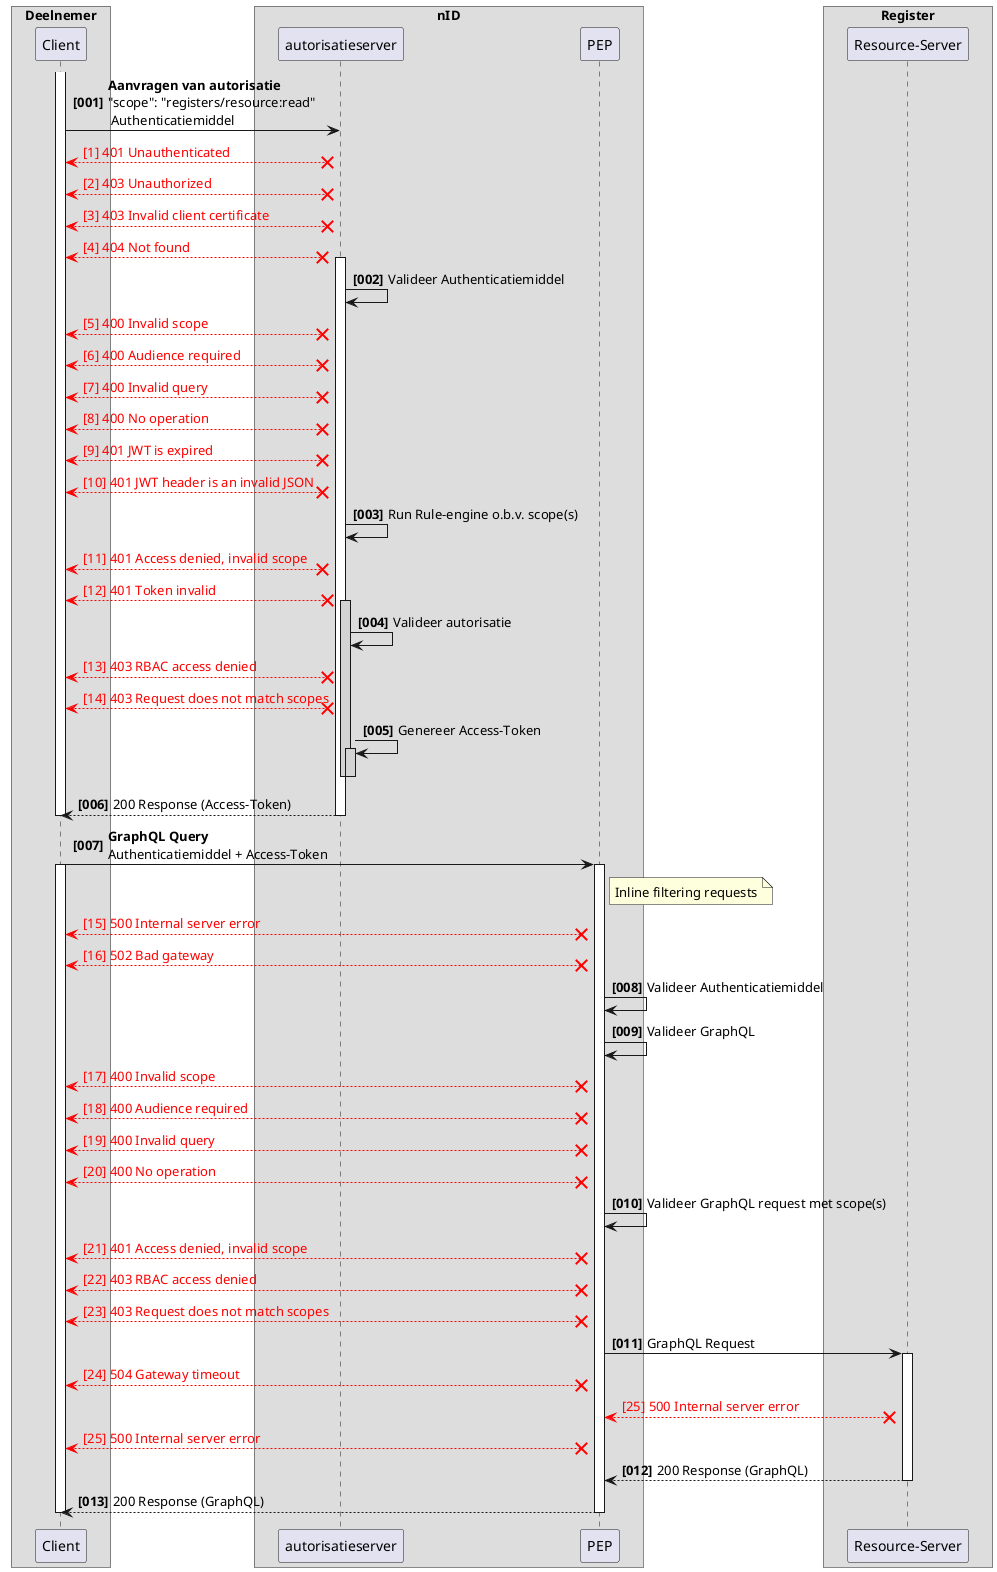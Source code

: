 @startuml rfc0014-2-foutmeldingen_overzicht
' !pragma teoz true

skinparam ParticipantPadding 20
skinparam BoxPadding 10

box "Deelnemer"
    participant "Client" as Client
end box

box "nID"
    participant "autorisatieserver" as AuthzServer
    participant "PEP" as Filter
end box

box "Register"
    participant "Resource-Server" as resourceserver
end box

autonumber "<b>[000]"
activate Client
Client -> AuthzServer: **Aanvragen van autorisatie**\n"scope": "registers/resource:read"\n Authenticatiemiddel

autonumber stop
Client <-[#red]-X AuthzServer:<color:red>[1] 401 Unauthenticated
Client <-[#red]-X AuthzServer:<color:red>[2] 403 Unauthorized
Client <-[#red]-X AuthzServer:<color:red>[3] 403 Invalid client certificate
Client <-[#red]-X AuthzServer:<color:red>[4] 404 Not found
autonumber resume

activate AuthzServer
AuthzServer -> AuthzServer: Valideer Authenticatiemiddel
autonumber stop
Client <-[#red]-X AuthzServer:<color:red>[5] 400 Invalid scope
Client <-[#red]-X AuthzServer:<color:red>[6] 400 Audience required
Client <-[#red]-X AuthzServer:<color:red>[7] 400 Invalid query
Client <-[#red]-X AuthzServer:<color:red>[8] 400 No operation
Client <-[#red]-X AuthzServer:<color:red>[9] 401 JWT is expired
Client <-[#red]-X AuthzServer:<color:red>[10] 401 JWT header is an invalid JSON
autonumber resume

AuthzServer -> AuthzServer: Run Rule-engine o.b.v. scope(s)
autonumber stop
Client <-[#red]-X AuthzServer:<color:red>[11] 401 Access denied, invalid scope
Client <-[#red]-X AuthzServer:<color:red>[12] 401 Token invalid
autonumber resume
activate AuthzServer #LightGray
AuthzServer -> AuthzServer: Valideer autorisatie
autonumber stop
Client <-[#red]-X AuthzServer:<color:red>[13] 403 RBAC access denied
Client <-[#red]-X AuthzServer:<color:red>[14] 403 Request does not match scopes
autonumber resume

AuthzServer -> AuthzServer: Genereer Access-Token
activate AuthzServer #LightGray
deactivate AuthzServer
deactivate AuthzServer
AuthzServer --> Client --: 200 Response (Access-Token)
deactivate AuthzServer
deactivate Client

Client -> Filter: **GraphQL Query**\nAuthenticatiemiddel + Access-Token

activate Filter
note right of Filter: Inline filtering requests
activate Client
autonumber stop
    Client <-[#red]-X Filter: <color:red>[15] 500 Internal server error
    Client <-[#red]-X Filter: <color:red>[16] 502 Bad gateway
autonumber resume

Filter -> Filter: Valideer Authenticatiemiddel

Filter -> Filter: Valideer GraphQL
autonumber stop
    Client <-[#red]-X Filter: <color:red>[17] 400 Invalid scope
    Client <-[#red]-X Filter: <color:red>[18] 400 Audience required
    Client <-[#red]-X Filter: <color:red>[19] 400 Invalid query
    Client <-[#red]-X Filter: <color:red>[20] 400 No operation
autonumber resume

Filter -> Filter: Valideer GraphQL request met scope(s)

autonumber stop
    Client <-[#red]-X Filter: <color:red>[21] 401 Access denied, invalid scope
    Client <-[#red]-X Filter: <color:red>[22] 403 RBAC access denied
    Client <-[#red]-X Filter: <color:red>[23] 403 Request does not match scopes
autonumber resume

Filter -> resourceserver: GraphQL Request

activate resourceserver
autonumber stop
    Client <-[#red]-X Filter: <color:red>[24] 504 Gateway timeout
    Filter <-[#red]-X resourceserver: <color:red>[25] 500 Internal server error
    Client <-[#red]-X Filter: <color:red>[25] 500 Internal server error
autonumber resume

resourceserver --> Filter: 200 Response (GraphQL)
deactivate resourceserver

Filter --> Client: 200 Response (GraphQL)
deactivate Filter

deactivate Client
@enduml